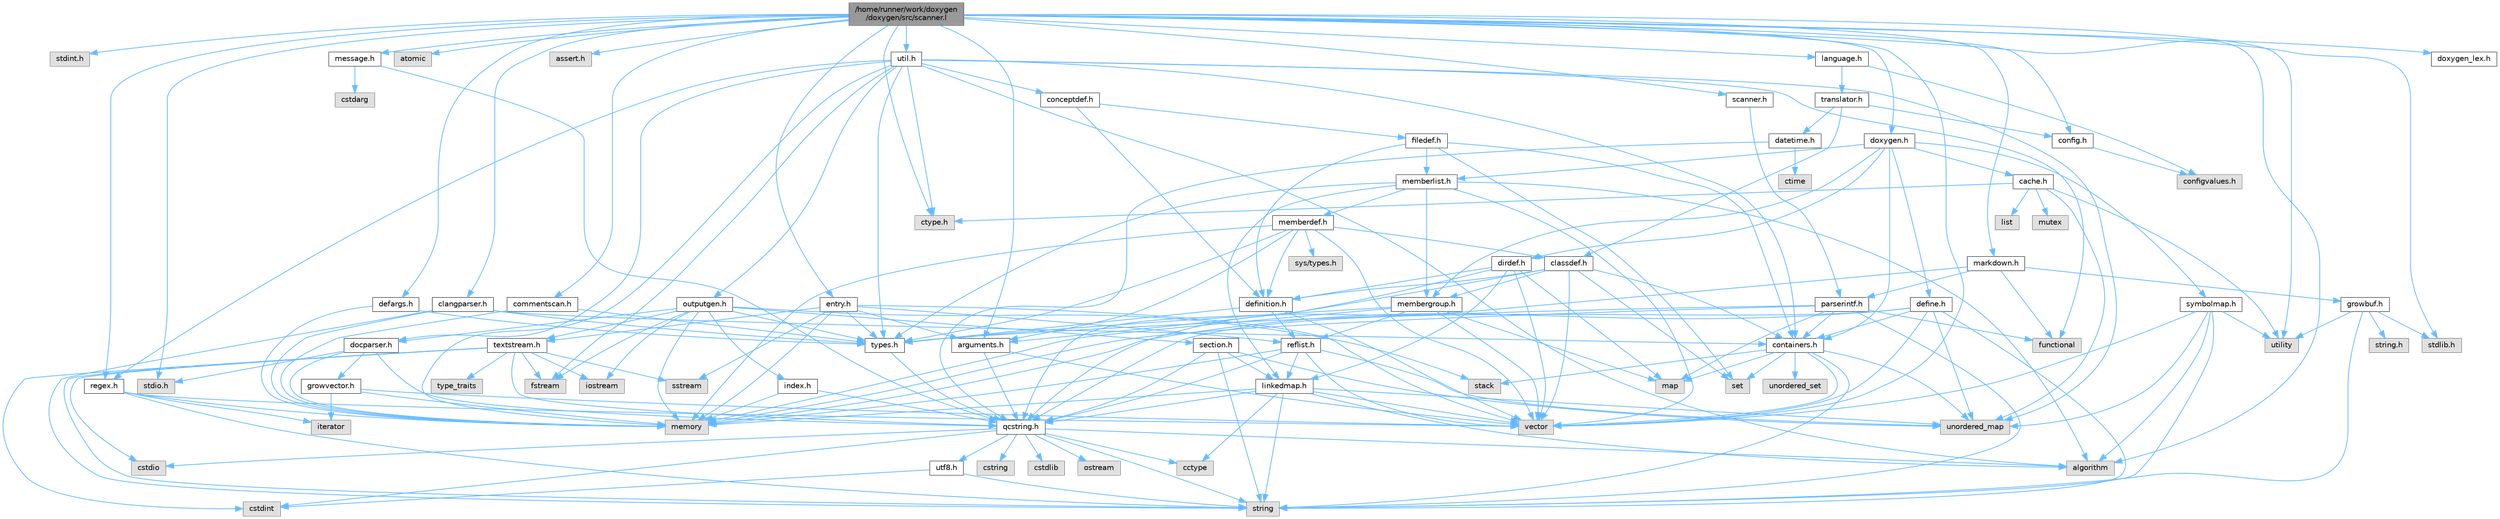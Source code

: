 digraph "/home/runner/work/doxygen/doxygen/src/scanner.l"
{
 // INTERACTIVE_SVG=YES
 // LATEX_PDF_SIZE
  bgcolor="transparent";
  edge [fontname=Helvetica,fontsize=10,labelfontname=Helvetica,labelfontsize=10];
  node [fontname=Helvetica,fontsize=10,shape=box,height=0.2,width=0.4];
  Node1 [label="/home/runner/work/doxygen\l/doxygen/src/scanner.l",height=0.2,width=0.4,color="gray40", fillcolor="grey60", style="filled", fontcolor="black",tooltip=" "];
  Node1 -> Node2 [color="steelblue1",style="solid"];
  Node2 [label="stdint.h",height=0.2,width=0.4,color="grey60", fillcolor="#E0E0E0", style="filled",tooltip=" "];
  Node1 -> Node3 [color="steelblue1",style="solid"];
  Node3 [label="algorithm",height=0.2,width=0.4,color="grey60", fillcolor="#E0E0E0", style="filled",tooltip=" "];
  Node1 -> Node4 [color="steelblue1",style="solid"];
  Node4 [label="vector",height=0.2,width=0.4,color="grey60", fillcolor="#E0E0E0", style="filled",tooltip=" "];
  Node1 -> Node5 [color="steelblue1",style="solid"];
  Node5 [label="utility",height=0.2,width=0.4,color="grey60", fillcolor="#E0E0E0", style="filled",tooltip=" "];
  Node1 -> Node6 [color="steelblue1",style="solid"];
  Node6 [label="atomic",height=0.2,width=0.4,color="grey60", fillcolor="#E0E0E0", style="filled",tooltip=" "];
  Node1 -> Node7 [color="steelblue1",style="solid"];
  Node7 [label="stdio.h",height=0.2,width=0.4,color="grey60", fillcolor="#E0E0E0", style="filled",tooltip=" "];
  Node1 -> Node8 [color="steelblue1",style="solid"];
  Node8 [label="stdlib.h",height=0.2,width=0.4,color="grey60", fillcolor="#E0E0E0", style="filled",tooltip=" "];
  Node1 -> Node9 [color="steelblue1",style="solid"];
  Node9 [label="assert.h",height=0.2,width=0.4,color="grey60", fillcolor="#E0E0E0", style="filled",tooltip=" "];
  Node1 -> Node10 [color="steelblue1",style="solid"];
  Node10 [label="ctype.h",height=0.2,width=0.4,color="grey60", fillcolor="#E0E0E0", style="filled",tooltip=" "];
  Node1 -> Node11 [color="steelblue1",style="solid"];
  Node11 [label="scanner.h",height=0.2,width=0.4,color="grey40", fillcolor="white", style="filled",URL="$db/d62/scanner_8h.html",tooltip=" "];
  Node11 -> Node12 [color="steelblue1",style="solid"];
  Node12 [label="parserintf.h",height=0.2,width=0.4,color="grey40", fillcolor="white", style="filled",URL="$da/d55/parserintf_8h.html",tooltip=" "];
  Node12 -> Node13 [color="steelblue1",style="solid"];
  Node13 [label="functional",height=0.2,width=0.4,color="grey60", fillcolor="#E0E0E0", style="filled",tooltip=" "];
  Node12 -> Node14 [color="steelblue1",style="solid"];
  Node14 [label="memory",height=0.2,width=0.4,color="grey60", fillcolor="#E0E0E0", style="filled",tooltip=" "];
  Node12 -> Node15 [color="steelblue1",style="solid"];
  Node15 [label="map",height=0.2,width=0.4,color="grey60", fillcolor="#E0E0E0", style="filled",tooltip=" "];
  Node12 -> Node16 [color="steelblue1",style="solid"];
  Node16 [label="string",height=0.2,width=0.4,color="grey60", fillcolor="#E0E0E0", style="filled",tooltip=" "];
  Node12 -> Node17 [color="steelblue1",style="solid"];
  Node17 [label="types.h",height=0.2,width=0.4,color="grey40", fillcolor="white", style="filled",URL="$d9/d49/types_8h.html",tooltip="This file contains a number of basic enums and types."];
  Node17 -> Node18 [color="steelblue1",style="solid"];
  Node18 [label="qcstring.h",height=0.2,width=0.4,color="grey40", fillcolor="white", style="filled",URL="$d7/d5c/qcstring_8h.html",tooltip=" "];
  Node18 -> Node16 [color="steelblue1",style="solid"];
  Node18 -> Node3 [color="steelblue1",style="solid"];
  Node18 -> Node19 [color="steelblue1",style="solid"];
  Node19 [label="cctype",height=0.2,width=0.4,color="grey60", fillcolor="#E0E0E0", style="filled",tooltip=" "];
  Node18 -> Node20 [color="steelblue1",style="solid"];
  Node20 [label="cstring",height=0.2,width=0.4,color="grey60", fillcolor="#E0E0E0", style="filled",tooltip=" "];
  Node18 -> Node21 [color="steelblue1",style="solid"];
  Node21 [label="cstdio",height=0.2,width=0.4,color="grey60", fillcolor="#E0E0E0", style="filled",tooltip=" "];
  Node18 -> Node22 [color="steelblue1",style="solid"];
  Node22 [label="cstdlib",height=0.2,width=0.4,color="grey60", fillcolor="#E0E0E0", style="filled",tooltip=" "];
  Node18 -> Node23 [color="steelblue1",style="solid"];
  Node23 [label="cstdint",height=0.2,width=0.4,color="grey60", fillcolor="#E0E0E0", style="filled",tooltip=" "];
  Node18 -> Node24 [color="steelblue1",style="solid"];
  Node24 [label="ostream",height=0.2,width=0.4,color="grey60", fillcolor="#E0E0E0", style="filled",tooltip=" "];
  Node18 -> Node25 [color="steelblue1",style="solid"];
  Node25 [label="utf8.h",height=0.2,width=0.4,color="grey40", fillcolor="white", style="filled",URL="$db/d7c/utf8_8h.html",tooltip="Various UTF8 related helper functions."];
  Node25 -> Node23 [color="steelblue1",style="solid"];
  Node25 -> Node16 [color="steelblue1",style="solid"];
  Node12 -> Node26 [color="steelblue1",style="solid"];
  Node26 [label="containers.h",height=0.2,width=0.4,color="grey40", fillcolor="white", style="filled",URL="$d5/d75/containers_8h.html",tooltip=" "];
  Node26 -> Node4 [color="steelblue1",style="solid"];
  Node26 -> Node16 [color="steelblue1",style="solid"];
  Node26 -> Node27 [color="steelblue1",style="solid"];
  Node27 [label="set",height=0.2,width=0.4,color="grey60", fillcolor="#E0E0E0", style="filled",tooltip=" "];
  Node26 -> Node15 [color="steelblue1",style="solid"];
  Node26 -> Node28 [color="steelblue1",style="solid"];
  Node28 [label="unordered_set",height=0.2,width=0.4,color="grey60", fillcolor="#E0E0E0", style="filled",tooltip=" "];
  Node26 -> Node29 [color="steelblue1",style="solid"];
  Node29 [label="unordered_map",height=0.2,width=0.4,color="grey60", fillcolor="#E0E0E0", style="filled",tooltip=" "];
  Node26 -> Node30 [color="steelblue1",style="solid"];
  Node30 [label="stack",height=0.2,width=0.4,color="grey60", fillcolor="#E0E0E0", style="filled",tooltip=" "];
  Node1 -> Node31 [color="steelblue1",style="solid"];
  Node31 [label="entry.h",height=0.2,width=0.4,color="grey40", fillcolor="white", style="filled",URL="$d1/dc6/entry_8h.html",tooltip=" "];
  Node31 -> Node4 [color="steelblue1",style="solid"];
  Node31 -> Node14 [color="steelblue1",style="solid"];
  Node31 -> Node32 [color="steelblue1",style="solid"];
  Node32 [label="sstream",height=0.2,width=0.4,color="grey60", fillcolor="#E0E0E0", style="filled",tooltip=" "];
  Node31 -> Node17 [color="steelblue1",style="solid"];
  Node31 -> Node33 [color="steelblue1",style="solid"];
  Node33 [label="arguments.h",height=0.2,width=0.4,color="grey40", fillcolor="white", style="filled",URL="$df/d9b/arguments_8h.html",tooltip=" "];
  Node33 -> Node4 [color="steelblue1",style="solid"];
  Node33 -> Node18 [color="steelblue1",style="solid"];
  Node31 -> Node34 [color="steelblue1",style="solid"];
  Node34 [label="reflist.h",height=0.2,width=0.4,color="grey40", fillcolor="white", style="filled",URL="$d1/d02/reflist_8h.html",tooltip=" "];
  Node34 -> Node4 [color="steelblue1",style="solid"];
  Node34 -> Node29 [color="steelblue1",style="solid"];
  Node34 -> Node14 [color="steelblue1",style="solid"];
  Node34 -> Node18 [color="steelblue1",style="solid"];
  Node34 -> Node35 [color="steelblue1",style="solid"];
  Node35 [label="linkedmap.h",height=0.2,width=0.4,color="grey40", fillcolor="white", style="filled",URL="$da/de1/linkedmap_8h.html",tooltip=" "];
  Node35 -> Node29 [color="steelblue1",style="solid"];
  Node35 -> Node4 [color="steelblue1",style="solid"];
  Node35 -> Node14 [color="steelblue1",style="solid"];
  Node35 -> Node16 [color="steelblue1",style="solid"];
  Node35 -> Node3 [color="steelblue1",style="solid"];
  Node35 -> Node19 [color="steelblue1",style="solid"];
  Node35 -> Node18 [color="steelblue1",style="solid"];
  Node31 -> Node36 [color="steelblue1",style="solid"];
  Node36 [label="textstream.h",height=0.2,width=0.4,color="grey40", fillcolor="white", style="filled",URL="$d4/d7d/textstream_8h.html",tooltip=" "];
  Node36 -> Node16 [color="steelblue1",style="solid"];
  Node36 -> Node37 [color="steelblue1",style="solid"];
  Node37 [label="iostream",height=0.2,width=0.4,color="grey60", fillcolor="#E0E0E0", style="filled",tooltip=" "];
  Node36 -> Node32 [color="steelblue1",style="solid"];
  Node36 -> Node23 [color="steelblue1",style="solid"];
  Node36 -> Node21 [color="steelblue1",style="solid"];
  Node36 -> Node38 [color="steelblue1",style="solid"];
  Node38 [label="fstream",height=0.2,width=0.4,color="grey60", fillcolor="#E0E0E0", style="filled",tooltip=" "];
  Node36 -> Node39 [color="steelblue1",style="solid"];
  Node39 [label="type_traits",height=0.2,width=0.4,color="grey60", fillcolor="#E0E0E0", style="filled",tooltip=" "];
  Node36 -> Node18 [color="steelblue1",style="solid"];
  Node1 -> Node40 [color="steelblue1",style="solid"];
  Node40 [label="message.h",height=0.2,width=0.4,color="grey40", fillcolor="white", style="filled",URL="$d2/d0d/message_8h.html",tooltip=" "];
  Node40 -> Node41 [color="steelblue1",style="solid"];
  Node41 [label="cstdarg",height=0.2,width=0.4,color="grey60", fillcolor="#E0E0E0", style="filled",tooltip=" "];
  Node40 -> Node18 [color="steelblue1",style="solid"];
  Node1 -> Node42 [color="steelblue1",style="solid"];
  Node42 [label="config.h",height=0.2,width=0.4,color="grey40", fillcolor="white", style="filled",URL="$db/d16/config_8h.html",tooltip=" "];
  Node42 -> Node43 [color="steelblue1",style="solid"];
  Node43 [label="configvalues.h",height=0.2,width=0.4,color="grey60", fillcolor="#E0E0E0", style="filled",tooltip=" "];
  Node1 -> Node44 [color="steelblue1",style="solid"];
  Node44 [label="doxygen.h",height=0.2,width=0.4,color="grey40", fillcolor="white", style="filled",URL="$d1/da1/doxygen_8h.html",tooltip=" "];
  Node44 -> Node26 [color="steelblue1",style="solid"];
  Node44 -> Node45 [color="steelblue1",style="solid"];
  Node45 [label="membergroup.h",height=0.2,width=0.4,color="grey40", fillcolor="white", style="filled",URL="$d9/d11/membergroup_8h.html",tooltip=" "];
  Node45 -> Node4 [color="steelblue1",style="solid"];
  Node45 -> Node15 [color="steelblue1",style="solid"];
  Node45 -> Node14 [color="steelblue1",style="solid"];
  Node45 -> Node17 [color="steelblue1",style="solid"];
  Node45 -> Node34 [color="steelblue1",style="solid"];
  Node44 -> Node46 [color="steelblue1",style="solid"];
  Node46 [label="dirdef.h",height=0.2,width=0.4,color="grey40", fillcolor="white", style="filled",URL="$d6/d15/dirdef_8h.html",tooltip=" "];
  Node46 -> Node4 [color="steelblue1",style="solid"];
  Node46 -> Node15 [color="steelblue1",style="solid"];
  Node46 -> Node18 [color="steelblue1",style="solid"];
  Node46 -> Node35 [color="steelblue1",style="solid"];
  Node46 -> Node47 [color="steelblue1",style="solid"];
  Node47 [label="definition.h",height=0.2,width=0.4,color="grey40", fillcolor="white", style="filled",URL="$df/da1/definition_8h.html",tooltip=" "];
  Node47 -> Node4 [color="steelblue1",style="solid"];
  Node47 -> Node17 [color="steelblue1",style="solid"];
  Node47 -> Node34 [color="steelblue1",style="solid"];
  Node44 -> Node48 [color="steelblue1",style="solid"];
  Node48 [label="memberlist.h",height=0.2,width=0.4,color="grey40", fillcolor="white", style="filled",URL="$dd/d78/memberlist_8h.html",tooltip=" "];
  Node48 -> Node4 [color="steelblue1",style="solid"];
  Node48 -> Node3 [color="steelblue1",style="solid"];
  Node48 -> Node49 [color="steelblue1",style="solid"];
  Node49 [label="memberdef.h",height=0.2,width=0.4,color="grey40", fillcolor="white", style="filled",URL="$d4/d46/memberdef_8h.html",tooltip=" "];
  Node49 -> Node4 [color="steelblue1",style="solid"];
  Node49 -> Node14 [color="steelblue1",style="solid"];
  Node49 -> Node50 [color="steelblue1",style="solid"];
  Node50 [label="sys/types.h",height=0.2,width=0.4,color="grey60", fillcolor="#E0E0E0", style="filled",tooltip=" "];
  Node49 -> Node17 [color="steelblue1",style="solid"];
  Node49 -> Node47 [color="steelblue1",style="solid"];
  Node49 -> Node33 [color="steelblue1",style="solid"];
  Node49 -> Node51 [color="steelblue1",style="solid"];
  Node51 [label="classdef.h",height=0.2,width=0.4,color="grey40", fillcolor="white", style="filled",URL="$d1/da6/classdef_8h.html",tooltip=" "];
  Node51 -> Node4 [color="steelblue1",style="solid"];
  Node51 -> Node27 [color="steelblue1",style="solid"];
  Node51 -> Node26 [color="steelblue1",style="solid"];
  Node51 -> Node47 [color="steelblue1",style="solid"];
  Node51 -> Node33 [color="steelblue1",style="solid"];
  Node51 -> Node45 [color="steelblue1",style="solid"];
  Node48 -> Node35 [color="steelblue1",style="solid"];
  Node48 -> Node17 [color="steelblue1",style="solid"];
  Node48 -> Node45 [color="steelblue1",style="solid"];
  Node44 -> Node52 [color="steelblue1",style="solid"];
  Node52 [label="define.h",height=0.2,width=0.4,color="grey40", fillcolor="white", style="filled",URL="$df/d67/define_8h.html",tooltip=" "];
  Node52 -> Node4 [color="steelblue1",style="solid"];
  Node52 -> Node14 [color="steelblue1",style="solid"];
  Node52 -> Node16 [color="steelblue1",style="solid"];
  Node52 -> Node29 [color="steelblue1",style="solid"];
  Node52 -> Node18 [color="steelblue1",style="solid"];
  Node52 -> Node26 [color="steelblue1",style="solid"];
  Node44 -> Node53 [color="steelblue1",style="solid"];
  Node53 [label="cache.h",height=0.2,width=0.4,color="grey40", fillcolor="white", style="filled",URL="$d3/d26/cache_8h.html",tooltip=" "];
  Node53 -> Node54 [color="steelblue1",style="solid"];
  Node54 [label="list",height=0.2,width=0.4,color="grey60", fillcolor="#E0E0E0", style="filled",tooltip=" "];
  Node53 -> Node29 [color="steelblue1",style="solid"];
  Node53 -> Node55 [color="steelblue1",style="solid"];
  Node55 [label="mutex",height=0.2,width=0.4,color="grey60", fillcolor="#E0E0E0", style="filled",tooltip=" "];
  Node53 -> Node5 [color="steelblue1",style="solid"];
  Node53 -> Node10 [color="steelblue1",style="solid"];
  Node44 -> Node56 [color="steelblue1",style="solid"];
  Node56 [label="symbolmap.h",height=0.2,width=0.4,color="grey40", fillcolor="white", style="filled",URL="$d7/ddd/symbolmap_8h.html",tooltip=" "];
  Node56 -> Node3 [color="steelblue1",style="solid"];
  Node56 -> Node29 [color="steelblue1",style="solid"];
  Node56 -> Node4 [color="steelblue1",style="solid"];
  Node56 -> Node16 [color="steelblue1",style="solid"];
  Node56 -> Node5 [color="steelblue1",style="solid"];
  Node1 -> Node57 [color="steelblue1",style="solid"];
  Node57 [label="util.h",height=0.2,width=0.4,color="grey40", fillcolor="white", style="filled",URL="$d8/d3c/util_8h.html",tooltip="A bunch of utility functions."];
  Node57 -> Node14 [color="steelblue1",style="solid"];
  Node57 -> Node29 [color="steelblue1",style="solid"];
  Node57 -> Node3 [color="steelblue1",style="solid"];
  Node57 -> Node13 [color="steelblue1",style="solid"];
  Node57 -> Node38 [color="steelblue1",style="solid"];
  Node57 -> Node10 [color="steelblue1",style="solid"];
  Node57 -> Node17 [color="steelblue1",style="solid"];
  Node57 -> Node58 [color="steelblue1",style="solid"];
  Node58 [label="docparser.h",height=0.2,width=0.4,color="grey40", fillcolor="white", style="filled",URL="$de/d9c/docparser_8h.html",tooltip=" "];
  Node58 -> Node7 [color="steelblue1",style="solid"];
  Node58 -> Node14 [color="steelblue1",style="solid"];
  Node58 -> Node18 [color="steelblue1",style="solid"];
  Node58 -> Node59 [color="steelblue1",style="solid"];
  Node59 [label="growvector.h",height=0.2,width=0.4,color="grey40", fillcolor="white", style="filled",URL="$d7/d50/growvector_8h.html",tooltip=" "];
  Node59 -> Node4 [color="steelblue1",style="solid"];
  Node59 -> Node14 [color="steelblue1",style="solid"];
  Node59 -> Node60 [color="steelblue1",style="solid"];
  Node60 [label="iterator",height=0.2,width=0.4,color="grey60", fillcolor="#E0E0E0", style="filled",tooltip=" "];
  Node57 -> Node26 [color="steelblue1",style="solid"];
  Node57 -> Node61 [color="steelblue1",style="solid"];
  Node61 [label="outputgen.h",height=0.2,width=0.4,color="grey40", fillcolor="white", style="filled",URL="$df/d06/outputgen_8h.html",tooltip=" "];
  Node61 -> Node14 [color="steelblue1",style="solid"];
  Node61 -> Node30 [color="steelblue1",style="solid"];
  Node61 -> Node37 [color="steelblue1",style="solid"];
  Node61 -> Node38 [color="steelblue1",style="solid"];
  Node61 -> Node17 [color="steelblue1",style="solid"];
  Node61 -> Node62 [color="steelblue1",style="solid"];
  Node62 [label="index.h",height=0.2,width=0.4,color="grey40", fillcolor="white", style="filled",URL="$d1/db5/index_8h.html",tooltip=" "];
  Node62 -> Node14 [color="steelblue1",style="solid"];
  Node62 -> Node18 [color="steelblue1",style="solid"];
  Node61 -> Node63 [color="steelblue1",style="solid"];
  Node63 [label="section.h",height=0.2,width=0.4,color="grey40", fillcolor="white", style="filled",URL="$d1/d2a/section_8h.html",tooltip=" "];
  Node63 -> Node16 [color="steelblue1",style="solid"];
  Node63 -> Node29 [color="steelblue1",style="solid"];
  Node63 -> Node18 [color="steelblue1",style="solid"];
  Node63 -> Node35 [color="steelblue1",style="solid"];
  Node61 -> Node36 [color="steelblue1",style="solid"];
  Node61 -> Node58 [color="steelblue1",style="solid"];
  Node57 -> Node64 [color="steelblue1",style="solid"];
  Node64 [label="regex.h",height=0.2,width=0.4,color="grey40", fillcolor="white", style="filled",URL="$d1/d21/regex_8h.html",tooltip=" "];
  Node64 -> Node14 [color="steelblue1",style="solid"];
  Node64 -> Node16 [color="steelblue1",style="solid"];
  Node64 -> Node4 [color="steelblue1",style="solid"];
  Node64 -> Node60 [color="steelblue1",style="solid"];
  Node57 -> Node65 [color="steelblue1",style="solid"];
  Node65 [label="conceptdef.h",height=0.2,width=0.4,color="grey40", fillcolor="white", style="filled",URL="$da/df1/conceptdef_8h.html",tooltip=" "];
  Node65 -> Node47 [color="steelblue1",style="solid"];
  Node65 -> Node66 [color="steelblue1",style="solid"];
  Node66 [label="filedef.h",height=0.2,width=0.4,color="grey40", fillcolor="white", style="filled",URL="$d4/d3a/filedef_8h.html",tooltip=" "];
  Node66 -> Node27 [color="steelblue1",style="solid"];
  Node66 -> Node47 [color="steelblue1",style="solid"];
  Node66 -> Node48 [color="steelblue1",style="solid"];
  Node66 -> Node26 [color="steelblue1",style="solid"];
  Node1 -> Node67 [color="steelblue1",style="solid"];
  Node67 [label="defargs.h",height=0.2,width=0.4,color="grey40", fillcolor="white", style="filled",URL="$d8/d65/defargs_8h.html",tooltip=" "];
  Node67 -> Node17 [color="steelblue1",style="solid"];
  Node67 -> Node14 [color="steelblue1",style="solid"];
  Node1 -> Node68 [color="steelblue1",style="solid"];
  Node68 [label="language.h",height=0.2,width=0.4,color="grey40", fillcolor="white", style="filled",URL="$d8/dce/language_8h.html",tooltip=" "];
  Node68 -> Node69 [color="steelblue1",style="solid"];
  Node69 [label="translator.h",height=0.2,width=0.4,color="grey40", fillcolor="white", style="filled",URL="$d9/df1/translator_8h.html",tooltip=" "];
  Node69 -> Node51 [color="steelblue1",style="solid"];
  Node69 -> Node42 [color="steelblue1",style="solid"];
  Node69 -> Node70 [color="steelblue1",style="solid"];
  Node70 [label="datetime.h",height=0.2,width=0.4,color="grey40", fillcolor="white", style="filled",URL="$de/d1b/datetime_8h.html",tooltip=" "];
  Node70 -> Node71 [color="steelblue1",style="solid"];
  Node71 [label="ctime",height=0.2,width=0.4,color="grey60", fillcolor="#E0E0E0", style="filled",tooltip=" "];
  Node70 -> Node18 [color="steelblue1",style="solid"];
  Node68 -> Node43 [color="steelblue1",style="solid"];
  Node1 -> Node72 [color="steelblue1",style="solid"];
  Node72 [label="commentscan.h",height=0.2,width=0.4,color="grey40", fillcolor="white", style="filled",URL="$db/d0d/commentscan_8h.html",tooltip="Interface for the comment block scanner."];
  Node72 -> Node14 [color="steelblue1",style="solid"];
  Node72 -> Node17 [color="steelblue1",style="solid"];
  Node1 -> Node33 [color="steelblue1",style="solid"];
  Node1 -> Node73 [color="steelblue1",style="solid"];
  Node73 [label="clangparser.h",height=0.2,width=0.4,color="grey40", fillcolor="white", style="filled",URL="$d5/df7/clangparser_8h.html",tooltip=" "];
  Node73 -> Node26 [color="steelblue1",style="solid"];
  Node73 -> Node17 [color="steelblue1",style="solid"];
  Node73 -> Node14 [color="steelblue1",style="solid"];
  Node73 -> Node16 [color="steelblue1",style="solid"];
  Node1 -> Node74 [color="steelblue1",style="solid"];
  Node74 [label="markdown.h",height=0.2,width=0.4,color="grey40", fillcolor="white", style="filled",URL="$d2/d0c/markdown_8h.html",tooltip=" "];
  Node74 -> Node13 [color="steelblue1",style="solid"];
  Node74 -> Node18 [color="steelblue1",style="solid"];
  Node74 -> Node12 [color="steelblue1",style="solid"];
  Node74 -> Node75 [color="steelblue1",style="solid"];
  Node75 [label="growbuf.h",height=0.2,width=0.4,color="grey40", fillcolor="white", style="filled",URL="$dd/d72/growbuf_8h.html",tooltip=" "];
  Node75 -> Node5 [color="steelblue1",style="solid"];
  Node75 -> Node8 [color="steelblue1",style="solid"];
  Node75 -> Node76 [color="steelblue1",style="solid"];
  Node76 [label="string.h",height=0.2,width=0.4,color="grey60", fillcolor="#E0E0E0", style="filled",tooltip=" "];
  Node75 -> Node16 [color="steelblue1",style="solid"];
  Node1 -> Node64 [color="steelblue1",style="solid"];
  Node1 -> Node77 [color="steelblue1",style="solid"];
  Node77 [label="doxygen_lex.h",height=0.2,width=0.4,color="grey40", fillcolor="white", style="filled",URL="$d6/da5/doxygen__lex_8h.html",tooltip=" "];
}
